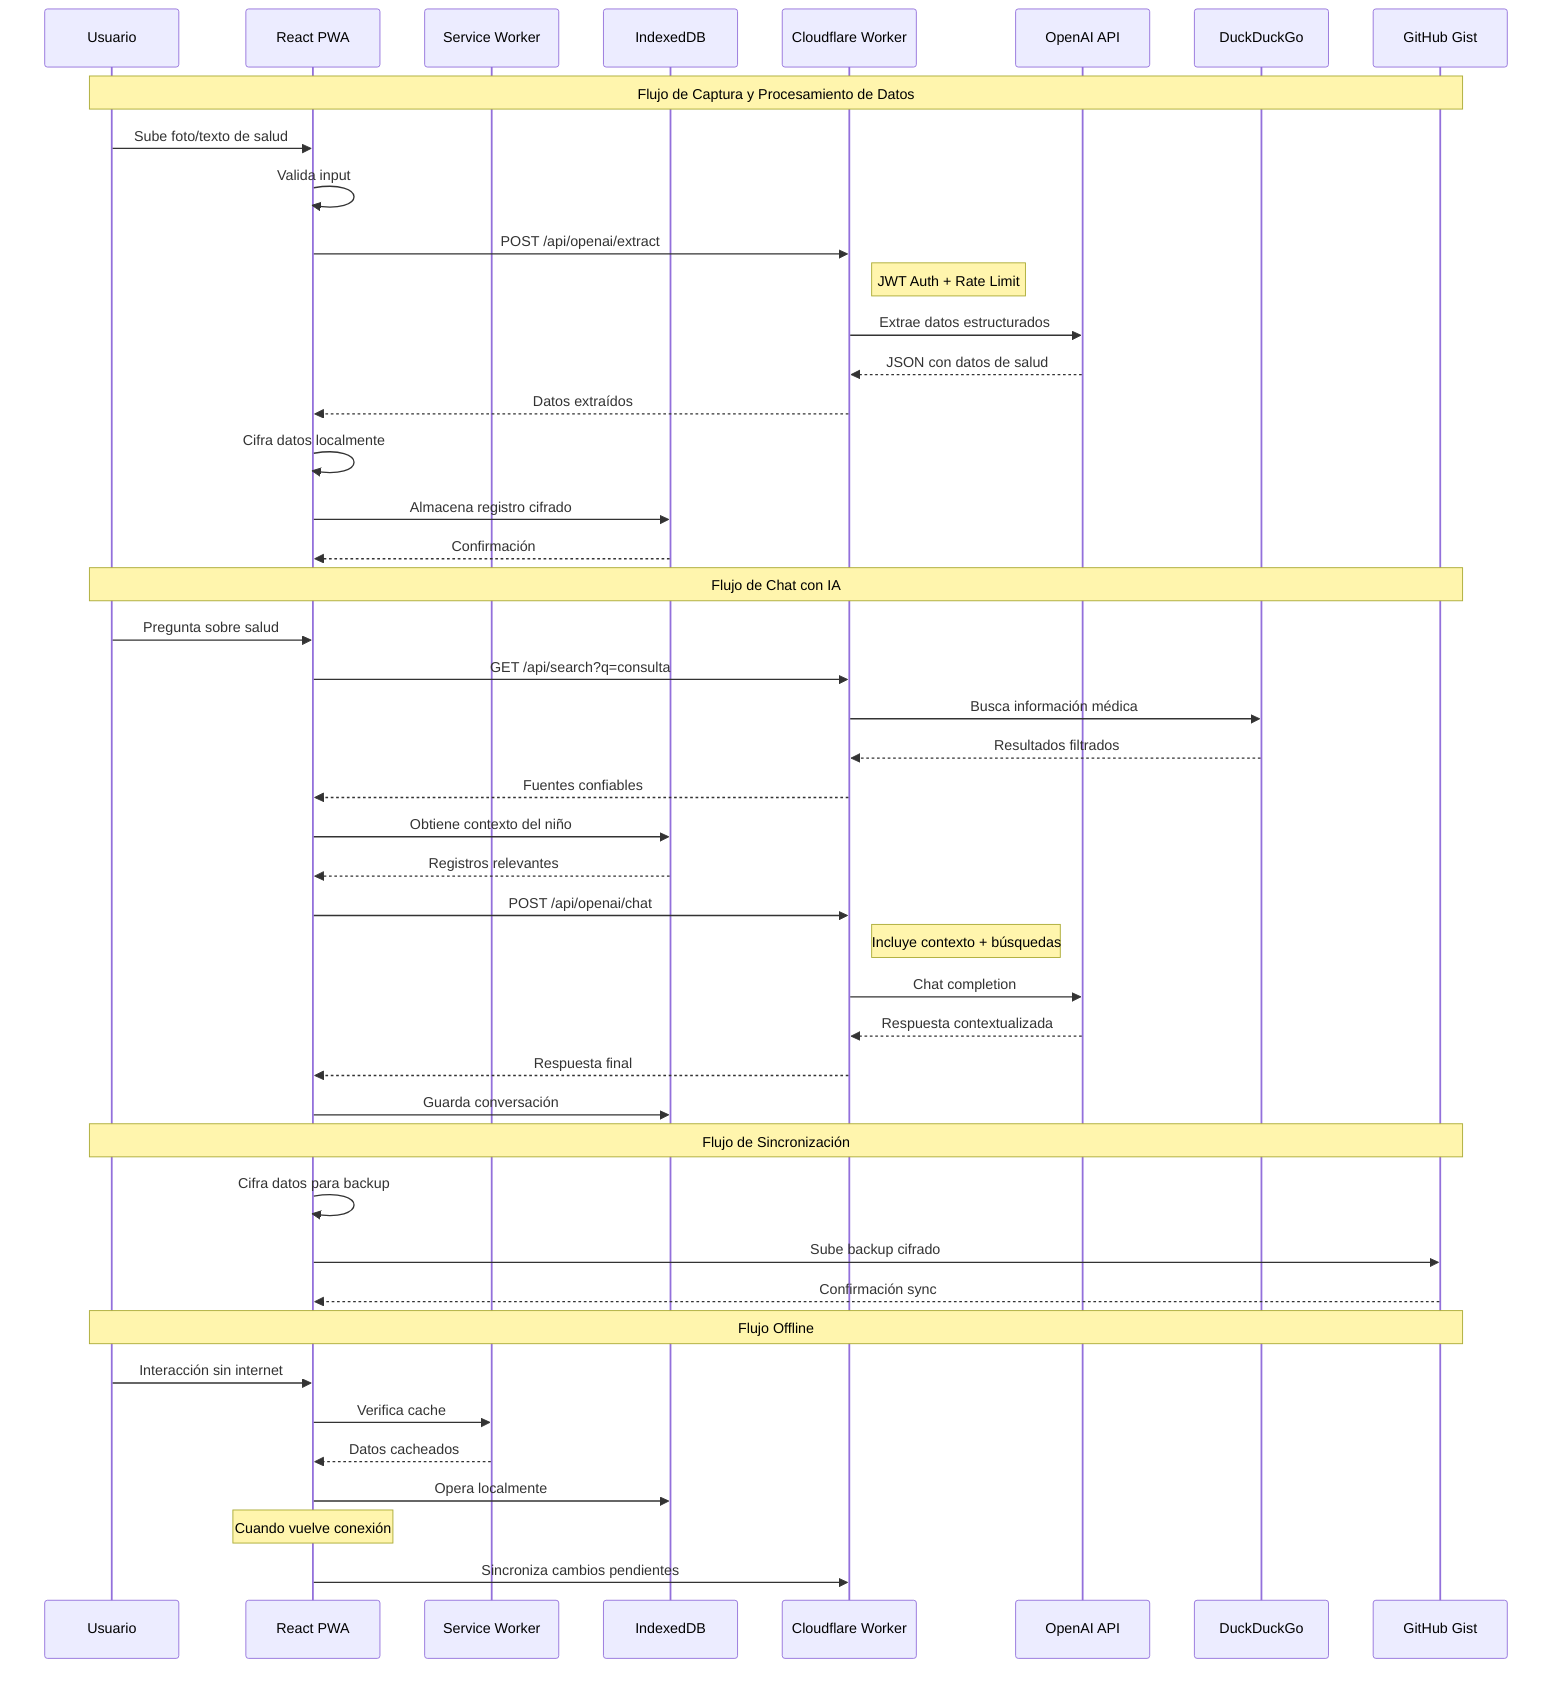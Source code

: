 sequenceDiagram
    participant U as Usuario
    participant PWA as React PWA
    participant SW as Service Worker
    participant IDB as IndexedDB
    participant CW as Cloudflare Worker
    participant AI as OpenAI API
    participant SEARCH as DuckDuckGo
    participant GIST as GitHub Gist

    Note over U,GIST: Flujo de Captura y Procesamiento de Datos

    U->>PWA: Sube foto/texto de salud
    PWA->>PWA: Valida input
    PWA->>CW: POST /api/openai/extract
    Note right of CW: JWT Auth + Rate Limit
    CW->>AI: Extrae datos estructurados
    AI-->>CW: JSON con datos de salud
    CW-->>PWA: Datos extraídos
    
    PWA->>PWA: Cifra datos localmente
    PWA->>IDB: Almacena registro cifrado
    IDB-->>PWA: Confirmación
    
    Note over U,GIST: Flujo de Chat con IA
    
    U->>PWA: Pregunta sobre salud
    PWA->>CW: GET /api/search?q=consulta
    CW->>SEARCH: Busca información médica
    SEARCH-->>CW: Resultados filtrados
    CW-->>PWA: Fuentes confiables
    
    PWA->>IDB: Obtiene contexto del niño
    IDB-->>PWA: Registros relevantes
    
    PWA->>CW: POST /api/openai/chat
    Note right of CW: Incluye contexto + búsquedas
    CW->>AI: Chat completion
    AI-->>CW: Respuesta contextualizada
    CW-->>PWA: Respuesta final
    
    PWA->>IDB: Guarda conversación
    
    Note over U,GIST: Flujo de Sincronización
    
    PWA->>PWA: Cifra datos para backup
    PWA->>GIST: Sube backup cifrado
    GIST-->>PWA: Confirmación sync
    
    Note over U,GIST: Flujo Offline
    
    U->>PWA: Interacción sin internet
    PWA->>SW: Verifica cache
    SW-->>PWA: Datos cacheados
    PWA->>IDB: Opera localmente
    
    Note over PWA: Cuando vuelve conexión
    PWA->>CW: Sincroniza cambios pendientes